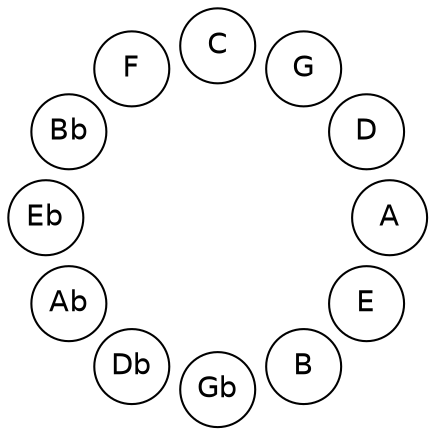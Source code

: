 
graph {

layout = circo;
mindist = .1

node [shape = circle, fontname = Helvetica, margin = 0]
edge [style=invis]

subgraph 1 {
	E -- B -- Gb -- Db -- Ab -- Eb -- Bb -- F -- C -- G -- D -- A -- E
}

E [fillcolor = gray];
Ab [fillcolor = cadetblue1];
Bb [fillcolor = gray];
F [fillcolor = gray];
C [fillcolor = gray];
G [fillcolor = gray];
}
